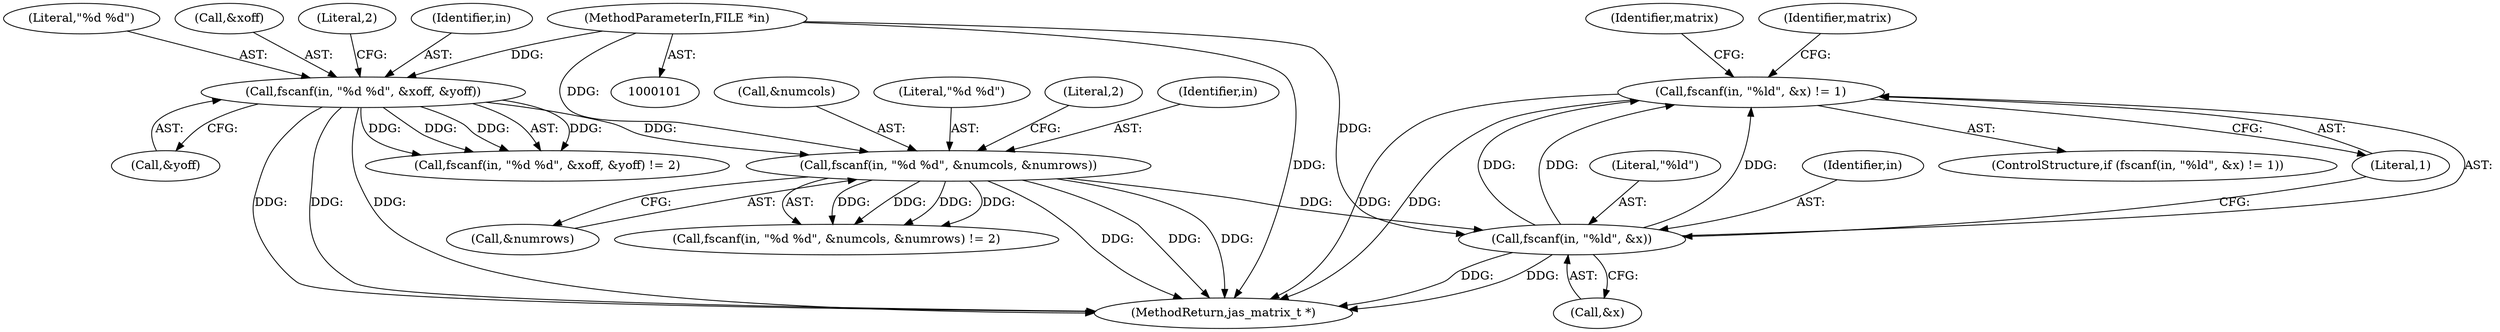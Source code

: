 digraph "1_jasper_d42b2388f7f8e0332c846675133acea151fc557a_28@API" {
"1000186" [label="(Call,fscanf(in, \"%ld\", &x) != 1)"];
"1000187" [label="(Call,fscanf(in, \"%ld\", &x))"];
"1000126" [label="(Call,fscanf(in, \"%d %d\", &numcols, &numrows))"];
"1000114" [label="(Call,fscanf(in, \"%d %d\", &xoff, &yoff))"];
"1000102" [label="(MethodParameterIn,FILE *in)"];
"1000129" [label="(Call,&numcols)"];
"1000189" [label="(Literal,\"%ld\")"];
"1000125" [label="(Call,fscanf(in, \"%d %d\", &numcols, &numrows) != 2)"];
"1000195" [label="(Identifier,matrix)"];
"1000115" [label="(Identifier,in)"];
"1000207" [label="(MethodReturn,jas_matrix_t *)"];
"1000131" [label="(Call,&numrows)"];
"1000186" [label="(Call,fscanf(in, \"%ld\", &x) != 1)"];
"1000116" [label="(Literal,\"%d %d\")"];
"1000128" [label="(Literal,\"%d %d\")"];
"1000119" [label="(Call,&yoff)"];
"1000133" [label="(Literal,2)"];
"1000187" [label="(Call,fscanf(in, \"%ld\", &x))"];
"1000126" [label="(Call,fscanf(in, \"%d %d\", &numcols, &numrows))"];
"1000192" [label="(Literal,1)"];
"1000188" [label="(Identifier,in)"];
"1000117" [label="(Call,&xoff)"];
"1000121" [label="(Literal,2)"];
"1000190" [label="(Call,&x)"];
"1000185" [label="(ControlStructure,if (fscanf(in, \"%ld\", &x) != 1))"];
"1000102" [label="(MethodParameterIn,FILE *in)"];
"1000114" [label="(Call,fscanf(in, \"%d %d\", &xoff, &yoff))"];
"1000199" [label="(Identifier,matrix)"];
"1000127" [label="(Identifier,in)"];
"1000113" [label="(Call,fscanf(in, \"%d %d\", &xoff, &yoff) != 2)"];
"1000186" -> "1000185"  [label="AST: "];
"1000186" -> "1000192"  [label="CFG: "];
"1000187" -> "1000186"  [label="AST: "];
"1000192" -> "1000186"  [label="AST: "];
"1000195" -> "1000186"  [label="CFG: "];
"1000199" -> "1000186"  [label="CFG: "];
"1000186" -> "1000207"  [label="DDG: "];
"1000186" -> "1000207"  [label="DDG: "];
"1000187" -> "1000186"  [label="DDG: "];
"1000187" -> "1000186"  [label="DDG: "];
"1000187" -> "1000186"  [label="DDG: "];
"1000187" -> "1000190"  [label="CFG: "];
"1000188" -> "1000187"  [label="AST: "];
"1000189" -> "1000187"  [label="AST: "];
"1000190" -> "1000187"  [label="AST: "];
"1000192" -> "1000187"  [label="CFG: "];
"1000187" -> "1000207"  [label="DDG: "];
"1000187" -> "1000207"  [label="DDG: "];
"1000126" -> "1000187"  [label="DDG: "];
"1000102" -> "1000187"  [label="DDG: "];
"1000126" -> "1000125"  [label="AST: "];
"1000126" -> "1000131"  [label="CFG: "];
"1000127" -> "1000126"  [label="AST: "];
"1000128" -> "1000126"  [label="AST: "];
"1000129" -> "1000126"  [label="AST: "];
"1000131" -> "1000126"  [label="AST: "];
"1000133" -> "1000126"  [label="CFG: "];
"1000126" -> "1000207"  [label="DDG: "];
"1000126" -> "1000207"  [label="DDG: "];
"1000126" -> "1000207"  [label="DDG: "];
"1000126" -> "1000125"  [label="DDG: "];
"1000126" -> "1000125"  [label="DDG: "];
"1000126" -> "1000125"  [label="DDG: "];
"1000126" -> "1000125"  [label="DDG: "];
"1000114" -> "1000126"  [label="DDG: "];
"1000102" -> "1000126"  [label="DDG: "];
"1000114" -> "1000113"  [label="AST: "];
"1000114" -> "1000119"  [label="CFG: "];
"1000115" -> "1000114"  [label="AST: "];
"1000116" -> "1000114"  [label="AST: "];
"1000117" -> "1000114"  [label="AST: "];
"1000119" -> "1000114"  [label="AST: "];
"1000121" -> "1000114"  [label="CFG: "];
"1000114" -> "1000207"  [label="DDG: "];
"1000114" -> "1000207"  [label="DDG: "];
"1000114" -> "1000207"  [label="DDG: "];
"1000114" -> "1000113"  [label="DDG: "];
"1000114" -> "1000113"  [label="DDG: "];
"1000114" -> "1000113"  [label="DDG: "];
"1000114" -> "1000113"  [label="DDG: "];
"1000102" -> "1000114"  [label="DDG: "];
"1000102" -> "1000101"  [label="AST: "];
"1000102" -> "1000207"  [label="DDG: "];
}
